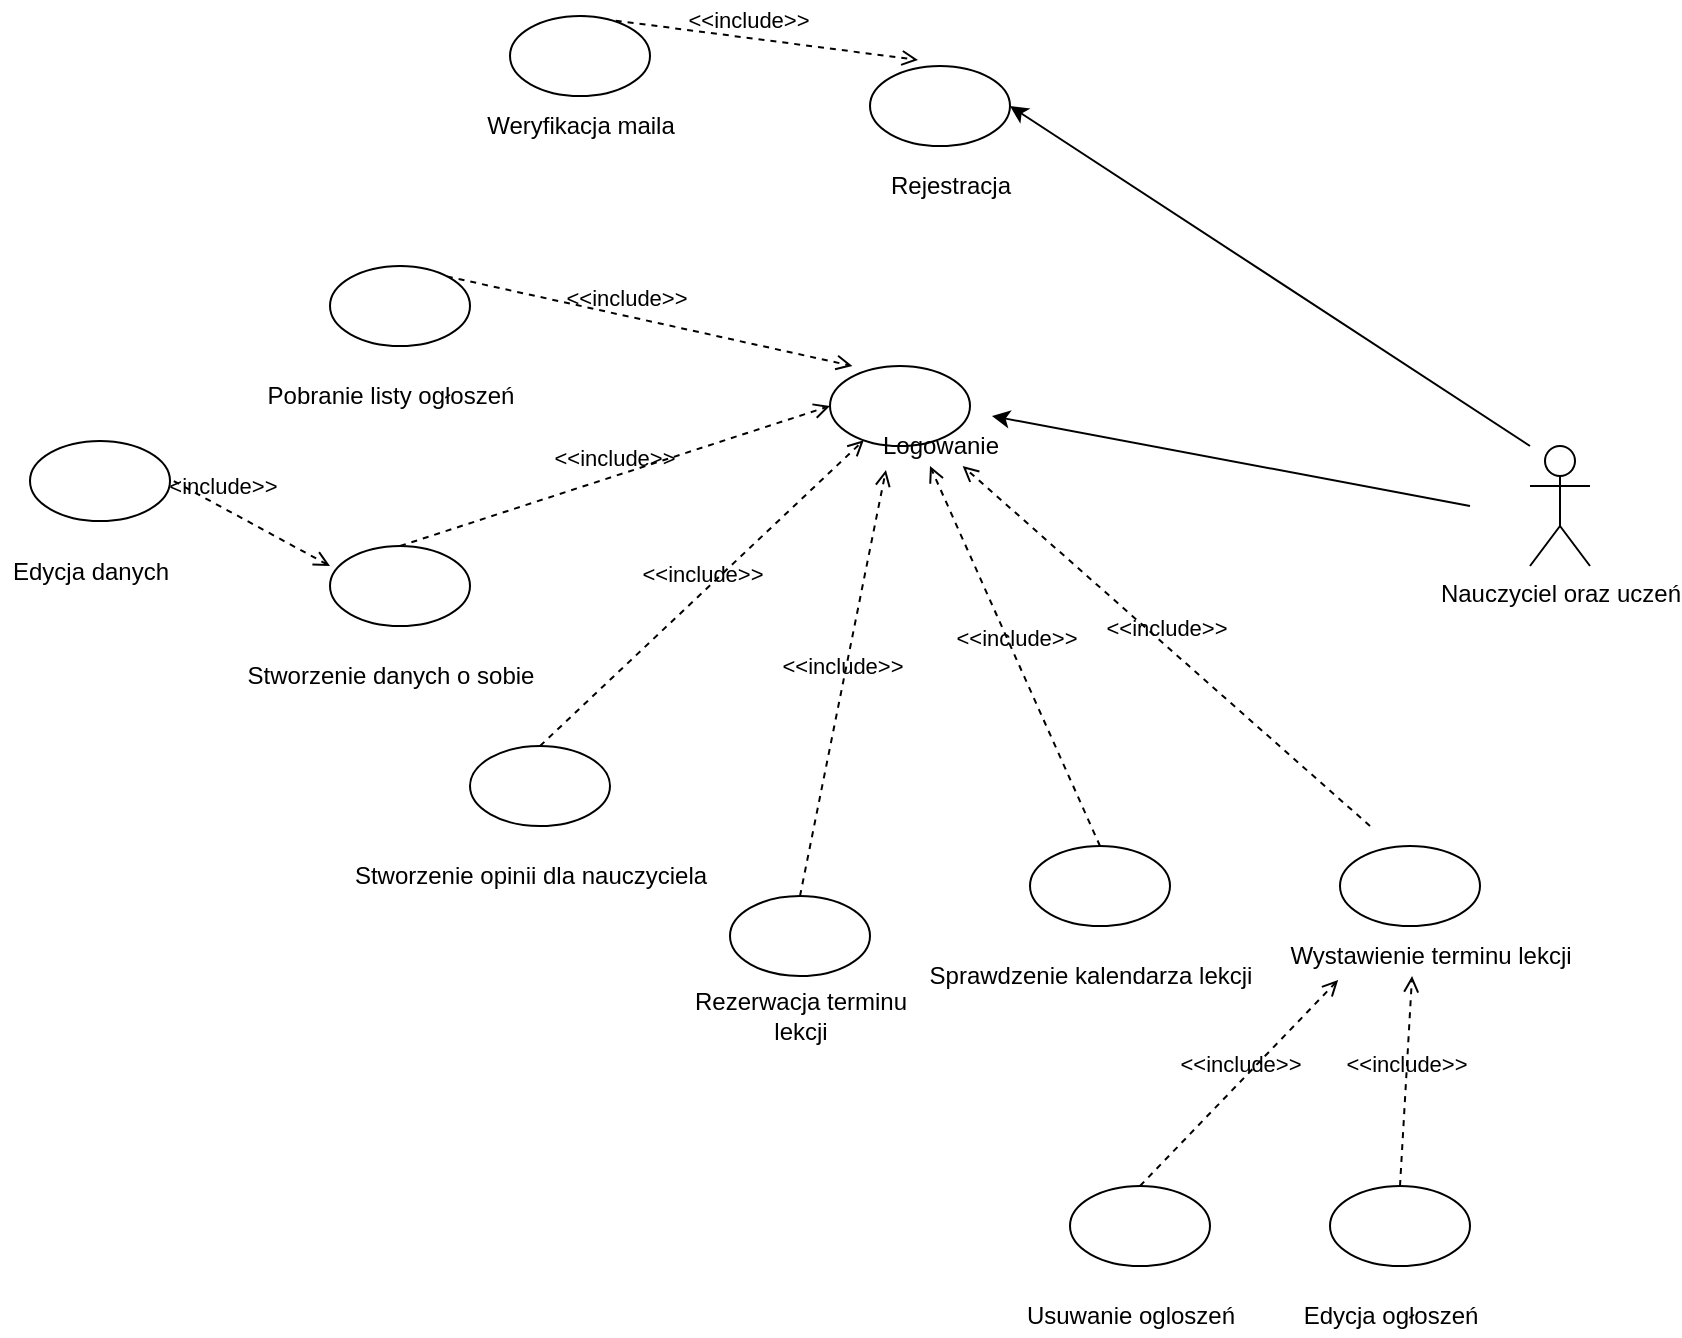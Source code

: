 <mxfile version="12.9.7" type="github"><diagram id="gYiDjbVYF5k8QUu5rAfU" name="Page-1"><mxGraphModel dx="2249" dy="794" grid="1" gridSize="10" guides="1" tooltips="1" connect="1" arrows="1" fold="1" page="1" pageScale="1" pageWidth="827" pageHeight="1169" math="0" shadow="0"><root><mxCell id="0"/><mxCell id="1" parent="0"/><mxCell id="UxwIMeCOwg_3ErYDKtat-9" value="Nauczyciel oraz uczeń" style="shape=umlActor;verticalLabelPosition=bottom;labelBackgroundColor=#ffffff;verticalAlign=top;html=1;outlineConnect=0;" vertex="1" parent="1"><mxGeometry x="660" y="320" width="30" height="60" as="geometry"/></mxCell><mxCell id="UxwIMeCOwg_3ErYDKtat-12" value="" style="ellipse;whiteSpace=wrap;html=1;" vertex="1" parent="1"><mxGeometry x="330" y="130" width="70" height="40" as="geometry"/></mxCell><mxCell id="UxwIMeCOwg_3ErYDKtat-16" value="Rejestracja" style="text;html=1;align=center;verticalAlign=middle;resizable=0;points=[];autosize=1;" vertex="1" parent="1"><mxGeometry x="330" y="180" width="80" height="20" as="geometry"/></mxCell><mxCell id="UxwIMeCOwg_3ErYDKtat-17" value="" style="endArrow=classic;html=1;entryX=1;entryY=0.5;entryDx=0;entryDy=0;" edge="1" parent="1" target="UxwIMeCOwg_3ErYDKtat-12"><mxGeometry width="50" height="50" relative="1" as="geometry"><mxPoint x="660" y="320" as="sourcePoint"/><mxPoint x="440" y="280" as="targetPoint"/></mxGeometry></mxCell><mxCell id="UxwIMeCOwg_3ErYDKtat-18" value="" style="ellipse;whiteSpace=wrap;html=1;" vertex="1" parent="1"><mxGeometry x="310" y="280" width="70" height="40" as="geometry"/></mxCell><mxCell id="UxwIMeCOwg_3ErYDKtat-21" value="" style="endArrow=classic;html=1;entryX=0.871;entryY=-0.25;entryDx=0;entryDy=0;entryPerimeter=0;" edge="1" parent="1" target="UxwIMeCOwg_3ErYDKtat-25"><mxGeometry width="50" height="50" relative="1" as="geometry"><mxPoint x="630" y="350" as="sourcePoint"/><mxPoint x="400" y="280" as="targetPoint"/></mxGeometry></mxCell><mxCell id="UxwIMeCOwg_3ErYDKtat-25" value="Logowanie" style="text;html=1;align=center;verticalAlign=middle;resizable=0;points=[];autosize=1;" vertex="1" parent="1"><mxGeometry x="330" y="310" width="70" height="20" as="geometry"/></mxCell><mxCell id="UxwIMeCOwg_3ErYDKtat-31" value="&amp;lt;&amp;lt;include&amp;gt;&amp;gt;" style="edgeStyle=none;html=1;endArrow=open;verticalAlign=bottom;dashed=1;labelBackgroundColor=none;" edge="1" parent="1" target="UxwIMeCOwg_3ErYDKtat-25"><mxGeometry width="160" relative="1" as="geometry"><mxPoint x="580" y="510" as="sourcePoint"/><mxPoint x="520" y="430" as="targetPoint"/></mxGeometry></mxCell><mxCell id="UxwIMeCOwg_3ErYDKtat-32" value="" style="ellipse;whiteSpace=wrap;html=1;" vertex="1" parent="1"><mxGeometry x="565" y="520" width="70" height="40" as="geometry"/></mxCell><mxCell id="UxwIMeCOwg_3ErYDKtat-33" value="Wystawienie terminu lekcji" style="text;html=1;align=center;verticalAlign=middle;resizable=0;points=[];autosize=1;" vertex="1" parent="1"><mxGeometry x="530" y="565" width="160" height="20" as="geometry"/></mxCell><mxCell id="UxwIMeCOwg_3ErYDKtat-37" value="&amp;lt;&amp;lt;include&amp;gt;&amp;gt;" style="edgeStyle=none;html=1;endArrow=open;verticalAlign=bottom;dashed=1;labelBackgroundColor=none;exitX=0.5;exitY=0;exitDx=0;exitDy=0;" edge="1" parent="1" source="UxwIMeCOwg_3ErYDKtat-38"><mxGeometry width="160" relative="1" as="geometry"><mxPoint x="450" y="500" as="sourcePoint"/><mxPoint x="360" y="330" as="targetPoint"/></mxGeometry></mxCell><mxCell id="UxwIMeCOwg_3ErYDKtat-38" value="" style="ellipse;whiteSpace=wrap;html=1;" vertex="1" parent="1"><mxGeometry x="410" y="520" width="70" height="40" as="geometry"/></mxCell><mxCell id="UxwIMeCOwg_3ErYDKtat-39" value="Sprawdzenie kalendarza lekcji" style="text;html=1;align=center;verticalAlign=middle;resizable=0;points=[];autosize=1;" vertex="1" parent="1"><mxGeometry x="350" y="575" width="180" height="20" as="geometry"/></mxCell><mxCell id="UxwIMeCOwg_3ErYDKtat-41" value="&amp;lt;&amp;lt;include&amp;gt;&amp;gt;" style="edgeStyle=none;html=1;endArrow=open;verticalAlign=bottom;dashed=1;labelBackgroundColor=none;exitX=0.5;exitY=0;exitDx=0;exitDy=0;entryX=0.114;entryY=1.1;entryDx=0;entryDy=0;entryPerimeter=0;" edge="1" parent="1" source="UxwIMeCOwg_3ErYDKtat-42" target="UxwIMeCOwg_3ErYDKtat-25"><mxGeometry width="160" relative="1" as="geometry"><mxPoint x="340" y="500" as="sourcePoint"/><mxPoint x="340" y="340" as="targetPoint"/></mxGeometry></mxCell><mxCell id="UxwIMeCOwg_3ErYDKtat-42" value="" style="ellipse;whiteSpace=wrap;html=1;" vertex="1" parent="1"><mxGeometry x="260" y="545" width="70" height="40" as="geometry"/></mxCell><mxCell id="UxwIMeCOwg_3ErYDKtat-43" value="Rezerwacja terminu&lt;br&gt;lekcji" style="text;html=1;align=center;verticalAlign=middle;resizable=0;points=[];autosize=1;" vertex="1" parent="1"><mxGeometry x="235" y="590" width="120" height="30" as="geometry"/></mxCell><mxCell id="UxwIMeCOwg_3ErYDKtat-44" value="&amp;lt;&amp;lt;include&amp;gt;&amp;gt;" style="edgeStyle=none;html=1;endArrow=open;verticalAlign=bottom;dashed=1;labelBackgroundColor=none;exitX=0.5;exitY=0;exitDx=0;exitDy=0;entryX=0.343;entryY=-0.075;entryDx=0;entryDy=0;entryPerimeter=0;" edge="1" parent="1" source="UxwIMeCOwg_3ErYDKtat-45" target="UxwIMeCOwg_3ErYDKtat-12"><mxGeometry width="160" relative="1" as="geometry"><mxPoint x="190" y="85" as="sourcePoint"/><mxPoint x="227.97" y="29" as="targetPoint"/></mxGeometry></mxCell><mxCell id="UxwIMeCOwg_3ErYDKtat-45" value="" style="ellipse;whiteSpace=wrap;html=1;" vertex="1" parent="1"><mxGeometry x="150" y="105" width="70" height="40" as="geometry"/></mxCell><mxCell id="UxwIMeCOwg_3ErYDKtat-46" value="Weryfikacja maila" style="text;html=1;align=center;verticalAlign=middle;resizable=0;points=[];autosize=1;" vertex="1" parent="1"><mxGeometry x="130" y="150" width="110" height="20" as="geometry"/></mxCell><mxCell id="UxwIMeCOwg_3ErYDKtat-47" value="&amp;lt;&amp;lt;include&amp;gt;&amp;gt;" style="edgeStyle=none;html=1;endArrow=open;verticalAlign=bottom;dashed=1;labelBackgroundColor=none;exitX=0.5;exitY=0;exitDx=0;exitDy=0;" edge="1" parent="1" source="UxwIMeCOwg_3ErYDKtat-48" target="UxwIMeCOwg_3ErYDKtat-18"><mxGeometry width="160" relative="1" as="geometry"><mxPoint x="170" y="450" as="sourcePoint"/><mxPoint x="290" y="270" as="targetPoint"/></mxGeometry></mxCell><mxCell id="UxwIMeCOwg_3ErYDKtat-48" value="" style="ellipse;whiteSpace=wrap;html=1;" vertex="1" parent="1"><mxGeometry x="130" y="470" width="70" height="40" as="geometry"/></mxCell><mxCell id="UxwIMeCOwg_3ErYDKtat-49" value="Stworzenie opinii dla nauczyciela" style="text;html=1;align=center;verticalAlign=middle;resizable=0;points=[];autosize=1;" vertex="1" parent="1"><mxGeometry x="65" y="525" width="190" height="20" as="geometry"/></mxCell><mxCell id="UxwIMeCOwg_3ErYDKtat-50" value="&amp;lt;&amp;lt;include&amp;gt;&amp;gt;" style="edgeStyle=none;html=1;endArrow=open;verticalAlign=bottom;dashed=1;labelBackgroundColor=none;exitX=0.5;exitY=0;exitDx=0;exitDy=0;entryX=0;entryY=0.5;entryDx=0;entryDy=0;" edge="1" parent="1" source="UxwIMeCOwg_3ErYDKtat-51" target="UxwIMeCOwg_3ErYDKtat-18"><mxGeometry width="160" relative="1" as="geometry"><mxPoint x="100" y="350" as="sourcePoint"/><mxPoint x="10" y="180" as="targetPoint"/></mxGeometry></mxCell><mxCell id="UxwIMeCOwg_3ErYDKtat-51" value="" style="ellipse;whiteSpace=wrap;html=1;" vertex="1" parent="1"><mxGeometry x="60" y="370" width="70" height="40" as="geometry"/></mxCell><mxCell id="UxwIMeCOwg_3ErYDKtat-52" value="Stworzenie danych o sobie" style="text;html=1;align=center;verticalAlign=middle;resizable=0;points=[];autosize=1;" vertex="1" parent="1"><mxGeometry x="10" y="425" width="160" height="20" as="geometry"/></mxCell><mxCell id="UxwIMeCOwg_3ErYDKtat-54" value="&amp;lt;&amp;lt;include&amp;gt;&amp;gt;" style="edgeStyle=none;html=1;endArrow=open;verticalAlign=bottom;dashed=1;labelBackgroundColor=none;exitX=0.5;exitY=0;exitDx=0;exitDy=0;entryX=0;entryY=0.25;entryDx=0;entryDy=0;entryPerimeter=0;" edge="1" parent="1" source="UxwIMeCOwg_3ErYDKtat-55" target="UxwIMeCOwg_3ErYDKtat-51"><mxGeometry width="160" relative="1" as="geometry"><mxPoint x="-50" y="297.5" as="sourcePoint"/><mxPoint x="160" y="247.5" as="targetPoint"/></mxGeometry></mxCell><mxCell id="UxwIMeCOwg_3ErYDKtat-55" value="" style="ellipse;whiteSpace=wrap;html=1;" vertex="1" parent="1"><mxGeometry x="-90" y="317.5" width="70" height="40" as="geometry"/></mxCell><mxCell id="UxwIMeCOwg_3ErYDKtat-56" value="Edycja danych" style="text;html=1;align=center;verticalAlign=middle;resizable=0;points=[];autosize=1;" vertex="1" parent="1"><mxGeometry x="-105" y="372.5" width="90" height="20" as="geometry"/></mxCell><mxCell id="UxwIMeCOwg_3ErYDKtat-57" value="&amp;lt;&amp;lt;include&amp;gt;&amp;gt;" style="edgeStyle=none;html=1;endArrow=open;verticalAlign=bottom;dashed=1;labelBackgroundColor=none;exitX=0.5;exitY=0;exitDx=0;exitDy=0;entryX=0.444;entryY=1;entryDx=0;entryDy=0;entryPerimeter=0;" edge="1" parent="1" source="UxwIMeCOwg_3ErYDKtat-58" target="UxwIMeCOwg_3ErYDKtat-33"><mxGeometry width="160" relative="1" as="geometry"><mxPoint x="600" y="670" as="sourcePoint"/><mxPoint x="810" y="620" as="targetPoint"/></mxGeometry></mxCell><mxCell id="UxwIMeCOwg_3ErYDKtat-58" value="" style="ellipse;whiteSpace=wrap;html=1;" vertex="1" parent="1"><mxGeometry x="560" y="690" width="70" height="40" as="geometry"/></mxCell><mxCell id="UxwIMeCOwg_3ErYDKtat-59" value="Edycja ogłoszeń" style="text;html=1;align=center;verticalAlign=middle;resizable=0;points=[];autosize=1;" vertex="1" parent="1"><mxGeometry x="540" y="745" width="100" height="20" as="geometry"/></mxCell><mxCell id="UxwIMeCOwg_3ErYDKtat-60" value="&amp;lt;&amp;lt;include&amp;gt;&amp;gt;" style="edgeStyle=none;html=1;endArrow=open;verticalAlign=bottom;dashed=1;labelBackgroundColor=none;exitX=0.5;exitY=0;exitDx=0;exitDy=0;entryX=0.213;entryY=1.1;entryDx=0;entryDy=0;entryPerimeter=0;" edge="1" parent="1" source="UxwIMeCOwg_3ErYDKtat-61" target="UxwIMeCOwg_3ErYDKtat-33"><mxGeometry width="160" relative="1" as="geometry"><mxPoint x="470" y="670" as="sourcePoint"/><mxPoint x="680" y="620" as="targetPoint"/></mxGeometry></mxCell><mxCell id="UxwIMeCOwg_3ErYDKtat-61" value="" style="ellipse;whiteSpace=wrap;html=1;" vertex="1" parent="1"><mxGeometry x="430" y="690" width="70" height="40" as="geometry"/></mxCell><mxCell id="UxwIMeCOwg_3ErYDKtat-62" value="Usuwanie ogloszeń" style="text;html=1;align=center;verticalAlign=middle;resizable=0;points=[];autosize=1;" vertex="1" parent="1"><mxGeometry x="400" y="745" width="120" height="20" as="geometry"/></mxCell><mxCell id="UxwIMeCOwg_3ErYDKtat-63" value="&amp;lt;&amp;lt;include&amp;gt;&amp;gt;" style="edgeStyle=none;html=1;endArrow=open;verticalAlign=bottom;dashed=1;labelBackgroundColor=none;exitX=0.5;exitY=0;exitDx=0;exitDy=0;entryX=0.16;entryY=0;entryDx=0;entryDy=0;entryPerimeter=0;" edge="1" parent="1" source="UxwIMeCOwg_3ErYDKtat-64" target="UxwIMeCOwg_3ErYDKtat-18"><mxGeometry width="160" relative="1" as="geometry"><mxPoint x="100" y="210" as="sourcePoint"/><mxPoint x="321.203" y="264.801" as="targetPoint"/></mxGeometry></mxCell><mxCell id="UxwIMeCOwg_3ErYDKtat-64" value="" style="ellipse;whiteSpace=wrap;html=1;" vertex="1" parent="1"><mxGeometry x="60" y="230" width="70" height="40" as="geometry"/></mxCell><mxCell id="UxwIMeCOwg_3ErYDKtat-65" value="Pobranie listy ogłoszeń" style="text;html=1;align=center;verticalAlign=middle;resizable=0;points=[];autosize=1;" vertex="1" parent="1"><mxGeometry x="20" y="285" width="140" height="20" as="geometry"/></mxCell></root></mxGraphModel></diagram></mxfile>